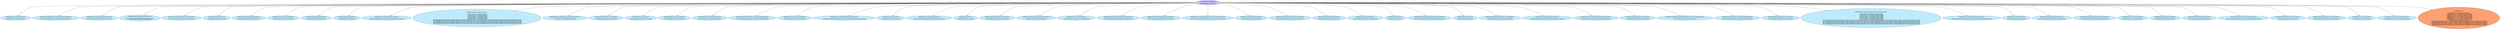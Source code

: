 digraph "OpenShift Certificates" {
  // Node definitions.
  0 [
    label="certkeypair/metrics.uccp-ingress-operator.svc\n\nsecret/metrics-tls -nuccp-ingress-operator\n"
    style=filled
    fillcolor="#bdebfd"
  ];
  1 [
    label="certkeypair/service-serving-signer\n\nsecret/signing-key -nuccp-service-ca\n"
    style=filled
    fillcolor="#c7bfff"
  ];
  2 [
    label="certkeypair/node-tuning-operator.uccp-cluster-node-tuning-operator.svc\n\nsecret/node-tuning-operator-tls -nuccp-cluster-node-tuning-operator\n"
    style=filled
    fillcolor="#bdebfd"
  ];
  3 [
    label="certkeypair/multus-admission-controller.uccp-multus.svc\n\nsecret/multus-admission-controller-secret -nuccp-multus\n"
    style=filled
    fillcolor="#bdebfd"
  ];
  4 [
    label="certkeypair/prometheus-adapter.uccp-monitoring.svc\n\nsecret/prometheus-adapter-8tkqrsmu9afpe -nuccp-monitoring\n    secret/prometheus-adapter-tls -nuccp-monitoring\n"
    style=filled
    fillcolor="#bdebfd"
  ];
  5 [
    label="certkeypair/cluster-autoscaler-operator.uccp-machine-api.svc\n\nsecret/cluster-autoscaler-operator-cert -nuccp-machine-api\n"
    style=filled
    fillcolor="#bdebfd"
  ];
  6 [
    label="certkeypair/dns-default.uccp-dns.svc\n\nsecret/dns-default-metrics-tls -nuccp-dns\n"
    style=filled
    fillcolor="#bdebfd"
  ];
  7 [
    label="certkeypair/router-internal-default.uccp-ingress.svc\n\nsecret/router-metrics-certs-default -nuccp-ingress\n"
    style=filled
    fillcolor="#bdebfd"
  ];
  8 [
    label="certkeypair/metrics.uccp-service-ca-operator.svc\n\nsecret/serving-cert -nuccp-service-ca-operator\n"
    style=filled
    fillcolor="#bdebfd"
  ];
  9 [
    label="certkeypair/node-exporter.uccp-monitoring.svc\n\nsecret/node-exporter-tls -nuccp-monitoring\n"
    style=filled
    fillcolor="#bdebfd"
  ];
  10 [
    label="certkeypair/grafana.uccp-monitoring.svc\n\nsecret/grafana-tls -nuccp-monitoring\n"
    style=filled
    fillcolor="#bdebfd"
  ];
  11 [
    label="certkeypair/metrics.uccp-kube-scheduler-operator.svc\n\nsecret/kube-scheduler-operator-serving-cert -nuccp-kube-scheduler-operator\n"
    style=filled
    fillcolor="#bdebfd"
  ];
  12 [
    label="certkeypair/scheduler.uccp-kube-scheduler.svc\n\nsecret/serving-cert -nuccp-kube-scheduler\n    secret/serving-cert-2 -nuccp-kube-scheduler\n    secret/serving-cert-3 -nuccp-kube-scheduler\n    secret/serving-cert-4 -nuccp-kube-scheduler\n    secret/serving-cert-5 -nuccp-kube-scheduler\n    secret/serving-cert-6 -nuccp-kube-scheduler\n    file:///etc/kubernetes/static-pod-resources/kube-scheduler-pod-3/secrets/serving-cert/tls.crt/tls.crt,file:///etc/kubernetes/static-pod-resources/kube-scheduler-pod-3/secrets/serving-cert/tls.crt/tls.key\n    file:///etc/kubernetes/static-pod-resources/kube-scheduler-pod-5/secrets/serving-cert/tls.crt/tls.crt,file:///etc/kubernetes/static-pod-resources/kube-scheduler-pod-5/secrets/serving-cert/tls.crt/tls.key\n    file:///etc/kubernetes/static-pod-resources/kube-scheduler-pod-6/secrets/serving-cert/tls.crt/tls.crt,file:///etc/kubernetes/static-pod-resources/kube-scheduler-pod-6/secrets/serving-cert/tls.crt/tls.key\n    file:///etc/kubernetes/static-pod-resources/kube-scheduler-pod-2/secrets/serving-cert/tls.crt/tls.crt,file:///etc/kubernetes/static-pod-resources/kube-scheduler-pod-2/secrets/serving-cert/tls.crt/tls.key\n    file:///etc/kubernetes/static-pod-resources/kube-scheduler-pod-4/secrets/serving-cert/tls.crt/tls.crt,file:///etc/kubernetes/static-pod-resources/kube-scheduler-pod-4/secrets/serving-cert/tls.crt/tls.key\n"
    style=filled
    fillcolor="#bdebfd"
  ];
  13 [
    label="certkeypair/machine-config-daemon.uccp-machine-config-operator.svc\n\nsecret/proxy-tls -nuccp-machine-config-operator\n"
    style=filled
    fillcolor="#bdebfd"
  ];
  14 [
    label="certkeypair/kube-state-metrics.uccp-monitoring.svc\n\nsecret/kube-state-metrics-tls -nuccp-monitoring\n"
    style=filled
    fillcolor="#bdebfd"
  ];
  15 [
    label="certkeypair/metrics.uccp-insights.svc\n\nsecret/uccp-insights-serving-cert -nuccp-insights\n"
    style=filled
    fillcolor="#bdebfd"
  ];
  16 [
    label="certkeypair/telemeter-client.uccp-monitoring.svc\n\nsecret/telemeter-client-tls -nuccp-monitoring\n"
    style=filled
    fillcolor="#bdebfd"
  ];
  17 [
    label="certkeypair/metrics.uccp-authentication-operator.svc\n\nsecret/serving-cert -nuccp-authentication-operator\n"
    style=filled
    fillcolor="#bdebfd"
  ];
  18 [
    label="certkeypair/catalog-operator-metrics.uccp-operator-lifecycle-manager.svc\n\nsecret/catalog-operator-serving-cert -nuccp-operator-lifecycle-manager\n"
    style=filled
    fillcolor="#bdebfd"
  ];
  19 [
    label="certkeypair/uccp-state-metrics.uccp-monitoring.svc\n\nsecret/uccp-state-metrics-tls -nuccp-monitoring\n"
    style=filled
    fillcolor="#bdebfd"
  ];
  20 [
    label="certkeypair/metrics.uccp-kube-controller-manager-operator.svc\n\nsecret/kube-controller-manager-operator-serving-cert -nuccp-kube-controller-manager-operator\n"
    style=filled
    fillcolor="#bdebfd"
  ];
  21 [
    label="certkeypair/console.uccp-console.svc\n\nsecret/console-serving-cert -nuccp-console\n"
    style=filled
    fillcolor="#bdebfd"
  ];
  22 [
    label="certkeypair/metrics.uccp-apiserver-operator.svc\n\nsecret/uccp-apiserver-operator-serving-cert -nuccp-apiserver-operator\n"
    style=filled
    fillcolor="#bdebfd"
  ];
  23 [
    label="certkeypair/sdn.uccp-sdn.svc\n\nsecret/sdn-metrics-certs -nuccp-sdn\n"
    style=filled
    fillcolor="#bdebfd"
  ];
  24 [
    label="certkeypair/machine-api-operator.uccp-machine-api.svc\n\nsecret/machine-api-operator-tls -nuccp-machine-api\n"
    style=filled
    fillcolor="#bdebfd"
  ];
  25 [
    label="certkeypair/controller-manager.uccp-controller-manager.svc\n\nsecret/serving-cert -nuccp-controller-manager\n"
    style=filled
    fillcolor="#bdebfd"
  ];
  26 [
    label="certkeypair/metrics.uccp-config-operator.svc\n\nsecret/config-operator-serving-cert -nuccp-config-operator\n"
    style=filled
    fillcolor="#bdebfd"
  ];
  27 [
    label="certkeypair/machine-api-operator-webhook.uccp-machine-api.svc\n\nsecret/machine-api-operator-webhook-cert -nuccp-machine-api\n"
    style=filled
    fillcolor="#bdebfd"
  ];
  28 [
    label="certkeypair/cluster-monitoring-operator.uccp-monitoring.svc\n\nsecret/cluster-monitoring-operator-tls -nuccp-monitoring\n"
    style=filled
    fillcolor="#bdebfd"
  ];
  29 [
    label="certkeypair/cluster-storage-operator-metrics.uccp-cluster-storage-operator.svc\n\nsecret/cluster-storage-operator-serving-cert -nuccp-cluster-storage-operator\n"
    style=filled
    fillcolor="#bdebfd"
  ];
  30 [
    label="certkeypair/prometheus-k8s.uccp-monitoring.svc\n\nsecret/prometheus-k8s-tls -nuccp-monitoring\n"
    style=filled
    fillcolor="#bdebfd"
  ];
  31 [
    label="certkeypair/prometheus-k8s-thanos-sidecar.uccp-monitoring.svc\n\nsecret/prometheus-k8s-thanos-sidecar-tls -nuccp-monitoring\n"
    style=filled
    fillcolor="#bdebfd"
  ];
  32 [
    label="certkeypair/image-registry.uccp-image-registry.svc\n\nsecret/image-registry-tls -nuccp-image-registry\n"
    style=filled
    fillcolor="#bdebfd"
  ];
  33 [
    label="certkeypair/metrics.uccp-etcd-operator.svc\n\nsecret/etcd-operator-serving-cert -nuccp-etcd-operator\n"
    style=filled
    fillcolor="#bdebfd"
  ];
  34 [
    label="certkeypair/etcd.uccp-etcd.svc\n\nsecret/serving-cert -nuccp-etcd\n"
    style=filled
    fillcolor="#bdebfd"
  ];
  35 [
    label="certkeypair/csi-snapshot-webhook.uccp-cluster-storage-operator.svc\n\nsecret/csi-snapshot-webhook-secret -nuccp-cluster-storage-operator\n"
    style=filled
    fillcolor="#bdebfd"
  ];
  36 [
    label="certkeypair/api.uccp-apiserver.svc\n\nsecret/serving-cert -nuccp-apiserver\n"
    style=filled
    fillcolor="#bdebfd"
  ];
  37 [
    label="certkeypair/marketplace-operator-metrics.uccp-marketplace.svc\n\nsecret/marketplace-operator-metrics -nuccp-marketplace\n"
    style=filled
    fillcolor="#bdebfd"
  ];
  38 [
    label="certkeypair/metrics.uccp-kube-apiserver-operator.svc\n\nsecret/kube-apiserver-operator-serving-cert -nuccp-kube-apiserver-operator\n"
    style=filled
    fillcolor="#bdebfd"
  ];
  39 [
    label="certkeypair/metrics.uccp-kube-storage-version-migrator-operator.svc\n\nsecret/serving-cert -nuccp-kube-storage-version-migrator-operator\n"
    style=filled
    fillcolor="#bdebfd"
  ];
  40 [
    label="certkeypair/prometheus-operator.uccp-monitoring.svc\n\nsecret/prometheus-operator-tls -nuccp-monitoring\n"
    style=filled
    fillcolor="#bdebfd"
  ];
  41 [
    label="certkeypair/csi-snapshot-controller-operator-metrics.uccp-cluster-storage-operator.svc\n\nsecret/serving-cert -nuccp-cluster-storage-operator\n"
    style=filled
    fillcolor="#bdebfd"
  ];
  42 [
    label="certkeypair/olm-operator-metrics.uccp-operator-lifecycle-manager.svc\n\nsecret/olm-operator-serving-cert -nuccp-operator-lifecycle-manager\n"
    style=filled
    fillcolor="#bdebfd"
  ];
  43 [
    label="certkeypair/machine-api-controllers.uccp-machine-api.svc\n\nsecret/machine-api-controllers-tls -nuccp-machine-api\n"
    style=filled
    fillcolor="#bdebfd"
  ];
  44 [
    label="certkeypair/kube-controller-manager.uccp-kube-controller-manager.svc\n\nsecret/serving-cert -nuccp-kube-controller-manager\n    secret/serving-cert-2 -nuccp-kube-controller-manager\n    secret/serving-cert-3 -nuccp-kube-controller-manager\n    secret/serving-cert-4 -nuccp-kube-controller-manager\n    secret/serving-cert-5 -nuccp-kube-controller-manager\n    secret/serving-cert-6 -nuccp-kube-controller-manager\n    secret/serving-cert-7 -nuccp-kube-controller-manager\n    file:///etc/kubernetes/static-pod-resources/kube-controller-manager-pod-3/secrets/serving-cert/tls.crt/tls.crt,file:///etc/kubernetes/static-pod-resources/kube-controller-manager-pod-3/secrets/serving-cert/tls.crt/tls.key\n    file:///etc/kubernetes/static-pod-resources/kube-controller-manager-pod-4/secrets/serving-cert/tls.crt/tls.crt,file:///etc/kubernetes/static-pod-resources/kube-controller-manager-pod-4/secrets/serving-cert/tls.crt/tls.key\n    file:///etc/kubernetes/static-pod-resources/kube-controller-manager-pod-5/secrets/serving-cert/tls.crt/tls.crt,file:///etc/kubernetes/static-pod-resources/kube-controller-manager-pod-5/secrets/serving-cert/tls.crt/tls.key\n    file:///etc/kubernetes/static-pod-resources/kube-controller-manager-pod-6/secrets/serving-cert/tls.crt/tls.crt,file:///etc/kubernetes/static-pod-resources/kube-controller-manager-pod-6/secrets/serving-cert/tls.crt/tls.key\n    file:///etc/kubernetes/static-pod-resources/kube-controller-manager-pod-7/secrets/serving-cert/tls.crt/tls.crt,file:///etc/kubernetes/static-pod-resources/kube-controller-manager-pod-7/secrets/serving-cert/tls.crt/tls.key\n"
    style=filled
    fillcolor="#bdebfd"
  ];
  45 [
    label="certkeypair/metrics.uccp-controller-manager-operator.svc\n\nsecret/uccp-controller-manager-operator-serving-cert -nuccp-controller-manager-operator\n"
    style=filled
    fillcolor="#bdebfd"
  ];
  46 [
    label="certkeypair/api.uccp-oauth-apiserver.svc\n\nsecret/serving-cert -nuccp-oauth-apiserver\n"
    style=filled
    fillcolor="#bdebfd"
  ];
  47 [
    label="certkeypair/oauth-openshift.uccp-authentication.svc\n\nsecret/v4-0-config-system-serving-cert -nuccp-authentication\n"
    style=filled
    fillcolor="#bdebfd"
  ];
  48 [
    label="certkeypair/machine-approver.uccp-cluster-machine-approver.svc\n\nsecret/machine-approver-tls -nuccp-cluster-machine-approver\n"
    style=filled
    fillcolor="#bdebfd"
  ];
  49 [
    label="certkeypair/metrics.uccp-console-operator.svc\n\nsecret/serving-cert -nuccp-console-operator\n"
    style=filled
    fillcolor="#bdebfd"
  ];
  50 [
    label="certkeypair/thanos-querier.uccp-monitoring.svc\n\nsecret/thanos-querier-tls -nuccp-monitoring\n"
    style=filled
    fillcolor="#bdebfd"
  ];
  51 [
    label="certkeypair/alertmanager-main.uccp-monitoring.svc\n\nsecret/alertmanager-main-tls -nuccp-monitoring\n"
    style=filled
    fillcolor="#bdebfd"
  ];
  52 [
    label="certkeypair/cco-metrics.uccp-cloud-credential-operator.svc\n\nsecret/cloud-credential-operator-serving-cert -nuccp-cloud-credential-operator\n"
    style=filled
    fillcolor="#bdebfd"
  ];
  53 [
    label="certkeypair/network-metrics-service.uccp-multus.svc\n\nsecret/metrics-daemon-secret -nuccp-multus\n"
    style=filled
    fillcolor="#bdebfd"
  ];
  54 [
    label="certkeypair/image-registry-operator.uccp-image-registry.svc\n\nsecret/image-registry-operator-tls -nuccp-image-registry\n"
    style=filled
    fillcolor="#bdebfd"
  ];
  55 [
    label="certkeypair/metrics.uccp-dns-operator.svc\n\nsecret/metrics-tls -nuccp-dns-operator\n"
    style=filled
    fillcolor="#bdebfd"
  ];
  56 [
    label="certkeypair/metrics.uccp-cluster-samples-operator.svc\n\nsecret/samples-operator-tls -nuccp-cluster-samples-operator\n"
    style=filled
    fillcolor="#bdebfd"
  ];
  57 [
    label="cabundle/service-ca\n\nconfigmaps/service-ca -nuccp-config-managed\n    configmaps/service-ca -nuccp-kube-controller-manager\n    configmaps/service-ca-2 -nuccp-kube-controller-manager\n    configmaps/service-ca-3 -nuccp-kube-controller-manager\n    configmaps/service-ca-4 -nuccp-kube-controller-manager\n    configmaps/service-ca-5 -nuccp-kube-controller-manager\n    configmaps/service-ca-6 -nuccp-kube-controller-manager\n    configmaps/service-ca-7 -nuccp-kube-controller-manager\n    configmaps/signing-cabundle -nuccp-service-ca\n    file:///etc/kubernetes/static-pod-resources/kube-controller-manager-pod-3/configmaps/service-ca/ca-bundle.crt/ca-bundle.crt\n    file:///etc/kubernetes/static-pod-resources/kube-controller-manager-pod-4/configmaps/service-ca/ca-bundle.crt/ca-bundle.crt\n    file:///etc/kubernetes/static-pod-resources/kube-controller-manager-pod-5/configmaps/service-ca/ca-bundle.crt/ca-bundle.crt\n    file:///etc/kubernetes/static-pod-resources/kube-controller-manager-pod-6/configmaps/service-ca/ca-bundle.crt/ca-bundle.crt\n    file:///etc/kubernetes/static-pod-resources/kube-controller-manager-pod-7/configmaps/service-ca/ca-bundle.crt/ca-bundle.crt\n"
    style=filled
    fillcolor="#fda172"
  ];

  // Edge definitions.
  1 -> 0;
  1 -> 2;
  1 -> 3;
  1 -> 4;
  1 -> 5;
  1 -> 6;
  1 -> 7;
  1 -> 8;
  1 -> 9;
  1 -> 10;
  1 -> 11;
  1 -> 12;
  1 -> 13;
  1 -> 14;
  1 -> 15;
  1 -> 16;
  1 -> 17;
  1 -> 18;
  1 -> 19;
  1 -> 20;
  1 -> 21;
  1 -> 22;
  1 -> 23;
  1 -> 24;
  1 -> 25;
  1 -> 26;
  1 -> 27;
  1 -> 28;
  1 -> 29;
  1 -> 30;
  1 -> 31;
  1 -> 32;
  1 -> 33;
  1 -> 34;
  1 -> 35;
  1 -> 36;
  1 -> 37;
  1 -> 38;
  1 -> 39;
  1 -> 40;
  1 -> 41;
  1 -> 42;
  1 -> 43;
  1 -> 44;
  1 -> 45;
  1 -> 46;
  1 -> 47;
  1 -> 48;
  1 -> 49;
  1 -> 50;
  1 -> 51;
  1 -> 52;
  1 -> 53;
  1 -> 54;
  1 -> 55;
  1 -> 56;
  1 -> 57;
}